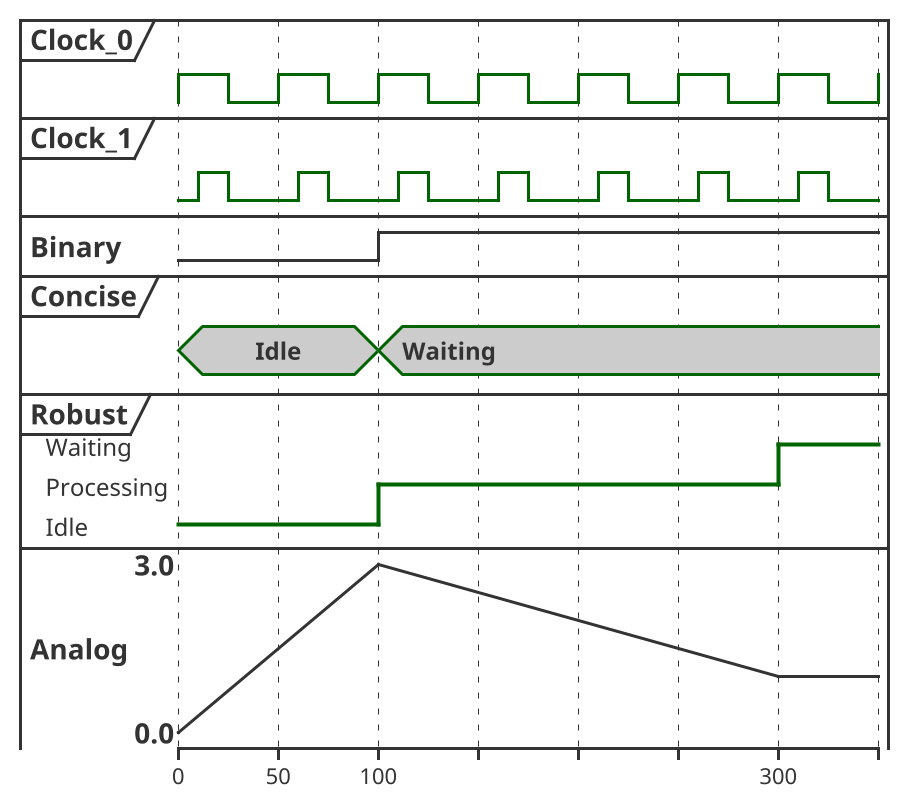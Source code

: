 @startuml
scale 2
skin rose

clock   "Clock_0"   as C0 with period 50
clock   "Clock_1"   as C1 with period 50 pulse 15 offset 10
binary  "Binary"  as B
concise "Concise" as C
robust  "Robust"  as R
analog  "Analog"  as A


@0
C is Idle
R is Idle
A is 0

@100
B is high
C is Waiting
R is Processing
A is 3

@300
R is Waiting
A is 1
@enduml
